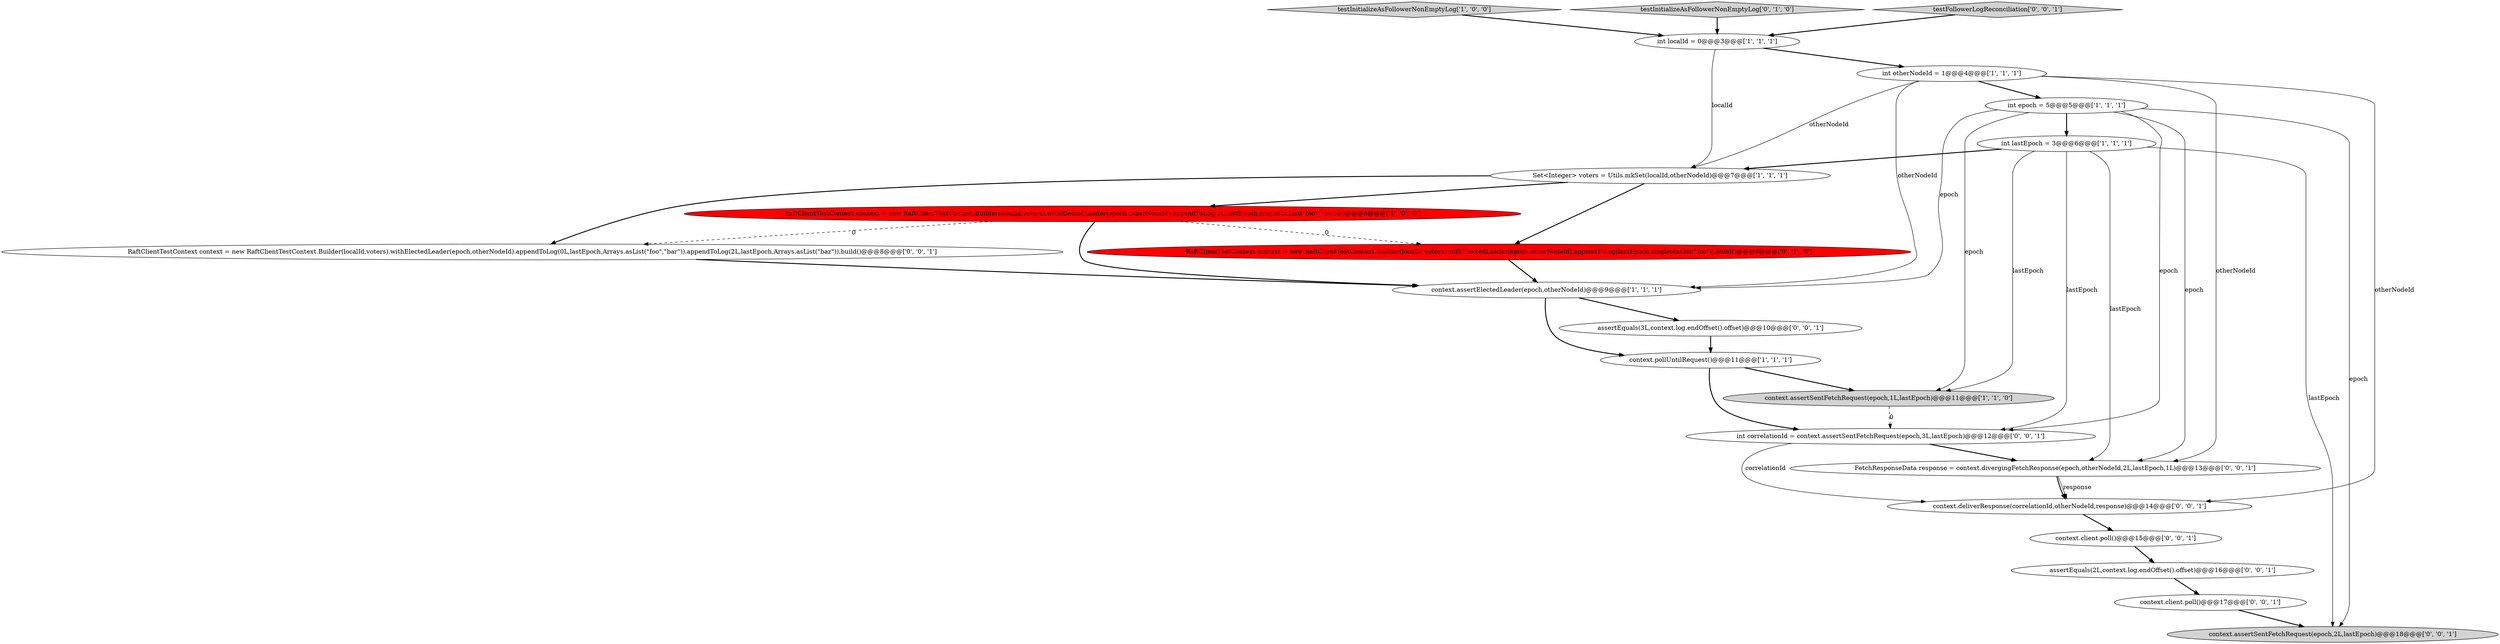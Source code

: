 digraph {
4 [style = filled, label = "context.pollUntilRequest()@@@11@@@['1', '1', '1']", fillcolor = white, shape = ellipse image = "AAA0AAABBB1BBB"];
12 [style = filled, label = "FetchResponseData response = context.divergingFetchResponse(epoch,otherNodeId,2L,lastEpoch,1L)@@@13@@@['0', '0', '1']", fillcolor = white, shape = ellipse image = "AAA0AAABBB3BBB"];
10 [style = filled, label = "RaftClientTestContext context = new RaftClientTestContext.Builder(localId,voters).withElectedLeader(epoch,otherNodeId).appendToLog(lastEpoch,singletonList(\"foo\")).build()@@@8@@@['0', '1', '0']", fillcolor = red, shape = ellipse image = "AAA1AAABBB2BBB"];
5 [style = filled, label = "testInitializeAsFollowerNonEmptyLog['1', '0', '0']", fillcolor = lightgray, shape = diamond image = "AAA0AAABBB1BBB"];
0 [style = filled, label = "int otherNodeId = 1@@@4@@@['1', '1', '1']", fillcolor = white, shape = ellipse image = "AAA0AAABBB1BBB"];
8 [style = filled, label = "context.assertElectedLeader(epoch,otherNodeId)@@@9@@@['1', '1', '1']", fillcolor = white, shape = ellipse image = "AAA0AAABBB1BBB"];
21 [style = filled, label = "context.assertSentFetchRequest(epoch,2L,lastEpoch)@@@18@@@['0', '0', '1']", fillcolor = lightgray, shape = ellipse image = "AAA0AAABBB3BBB"];
18 [style = filled, label = "context.client.poll()@@@17@@@['0', '0', '1']", fillcolor = white, shape = ellipse image = "AAA0AAABBB3BBB"];
14 [style = filled, label = "assertEquals(3L,context.log.endOffset().offset)@@@10@@@['0', '0', '1']", fillcolor = white, shape = ellipse image = "AAA0AAABBB3BBB"];
11 [style = filled, label = "testInitializeAsFollowerNonEmptyLog['0', '1', '0']", fillcolor = lightgray, shape = diamond image = "AAA0AAABBB2BBB"];
16 [style = filled, label = "RaftClientTestContext context = new RaftClientTestContext.Builder(localId,voters).withElectedLeader(epoch,otherNodeId).appendToLog(0L,lastEpoch,Arrays.asList(\"foo\",\"bar\")).appendToLog(2L,lastEpoch,Arrays.asList(\"baz\")).build()@@@8@@@['0', '0', '1']", fillcolor = white, shape = ellipse image = "AAA0AAABBB3BBB"];
13 [style = filled, label = "context.deliverResponse(correlationId,otherNodeId,response)@@@14@@@['0', '0', '1']", fillcolor = white, shape = ellipse image = "AAA0AAABBB3BBB"];
19 [style = filled, label = "int correlationId = context.assertSentFetchRequest(epoch,3L,lastEpoch)@@@12@@@['0', '0', '1']", fillcolor = white, shape = ellipse image = "AAA0AAABBB3BBB"];
7 [style = filled, label = "RaftClientTestContext context = new RaftClientTestContext.Builder(localId,voters).withElectedLeader(epoch,otherNodeId).appendToLog(0L,lastEpoch,singletonList(\"foo\")).build()@@@8@@@['1', '0', '0']", fillcolor = red, shape = ellipse image = "AAA1AAABBB1BBB"];
6 [style = filled, label = "Set<Integer> voters = Utils.mkSet(localId,otherNodeId)@@@7@@@['1', '1', '1']", fillcolor = white, shape = ellipse image = "AAA0AAABBB1BBB"];
15 [style = filled, label = "testFollowerLogReconciliation['0', '0', '1']", fillcolor = lightgray, shape = diamond image = "AAA0AAABBB3BBB"];
9 [style = filled, label = "context.assertSentFetchRequest(epoch,1L,lastEpoch)@@@11@@@['1', '1', '0']", fillcolor = lightgray, shape = ellipse image = "AAA0AAABBB1BBB"];
3 [style = filled, label = "int localId = 0@@@3@@@['1', '1', '1']", fillcolor = white, shape = ellipse image = "AAA0AAABBB1BBB"];
20 [style = filled, label = "context.client.poll()@@@15@@@['0', '0', '1']", fillcolor = white, shape = ellipse image = "AAA0AAABBB3BBB"];
2 [style = filled, label = "int lastEpoch = 3@@@6@@@['1', '1', '1']", fillcolor = white, shape = ellipse image = "AAA0AAABBB1BBB"];
1 [style = filled, label = "int epoch = 5@@@5@@@['1', '1', '1']", fillcolor = white, shape = ellipse image = "AAA0AAABBB1BBB"];
17 [style = filled, label = "assertEquals(2L,context.log.endOffset().offset)@@@16@@@['0', '0', '1']", fillcolor = white, shape = ellipse image = "AAA0AAABBB3BBB"];
5->3 [style = bold, label=""];
4->9 [style = bold, label=""];
1->9 [style = solid, label="epoch"];
0->6 [style = solid, label="otherNodeId"];
20->17 [style = bold, label=""];
19->13 [style = solid, label="correlationId"];
16->8 [style = bold, label=""];
19->12 [style = bold, label=""];
2->6 [style = bold, label=""];
7->16 [style = dashed, label="0"];
4->19 [style = bold, label=""];
8->14 [style = bold, label=""];
2->21 [style = solid, label="lastEpoch"];
2->9 [style = solid, label="lastEpoch"];
1->12 [style = solid, label="epoch"];
7->8 [style = bold, label=""];
15->3 [style = bold, label=""];
3->0 [style = bold, label=""];
9->19 [style = dashed, label="0"];
12->13 [style = bold, label=""];
0->13 [style = solid, label="otherNodeId"];
1->8 [style = solid, label="epoch"];
1->21 [style = solid, label="epoch"];
10->8 [style = bold, label=""];
11->3 [style = bold, label=""];
6->16 [style = bold, label=""];
0->1 [style = bold, label=""];
0->8 [style = solid, label="otherNodeId"];
6->10 [style = bold, label=""];
3->6 [style = solid, label="localId"];
2->19 [style = solid, label="lastEpoch"];
1->19 [style = solid, label="epoch"];
7->10 [style = dashed, label="0"];
1->2 [style = bold, label=""];
8->4 [style = bold, label=""];
18->21 [style = bold, label=""];
6->7 [style = bold, label=""];
12->13 [style = solid, label="response"];
17->18 [style = bold, label=""];
0->12 [style = solid, label="otherNodeId"];
14->4 [style = bold, label=""];
13->20 [style = bold, label=""];
2->12 [style = solid, label="lastEpoch"];
}
